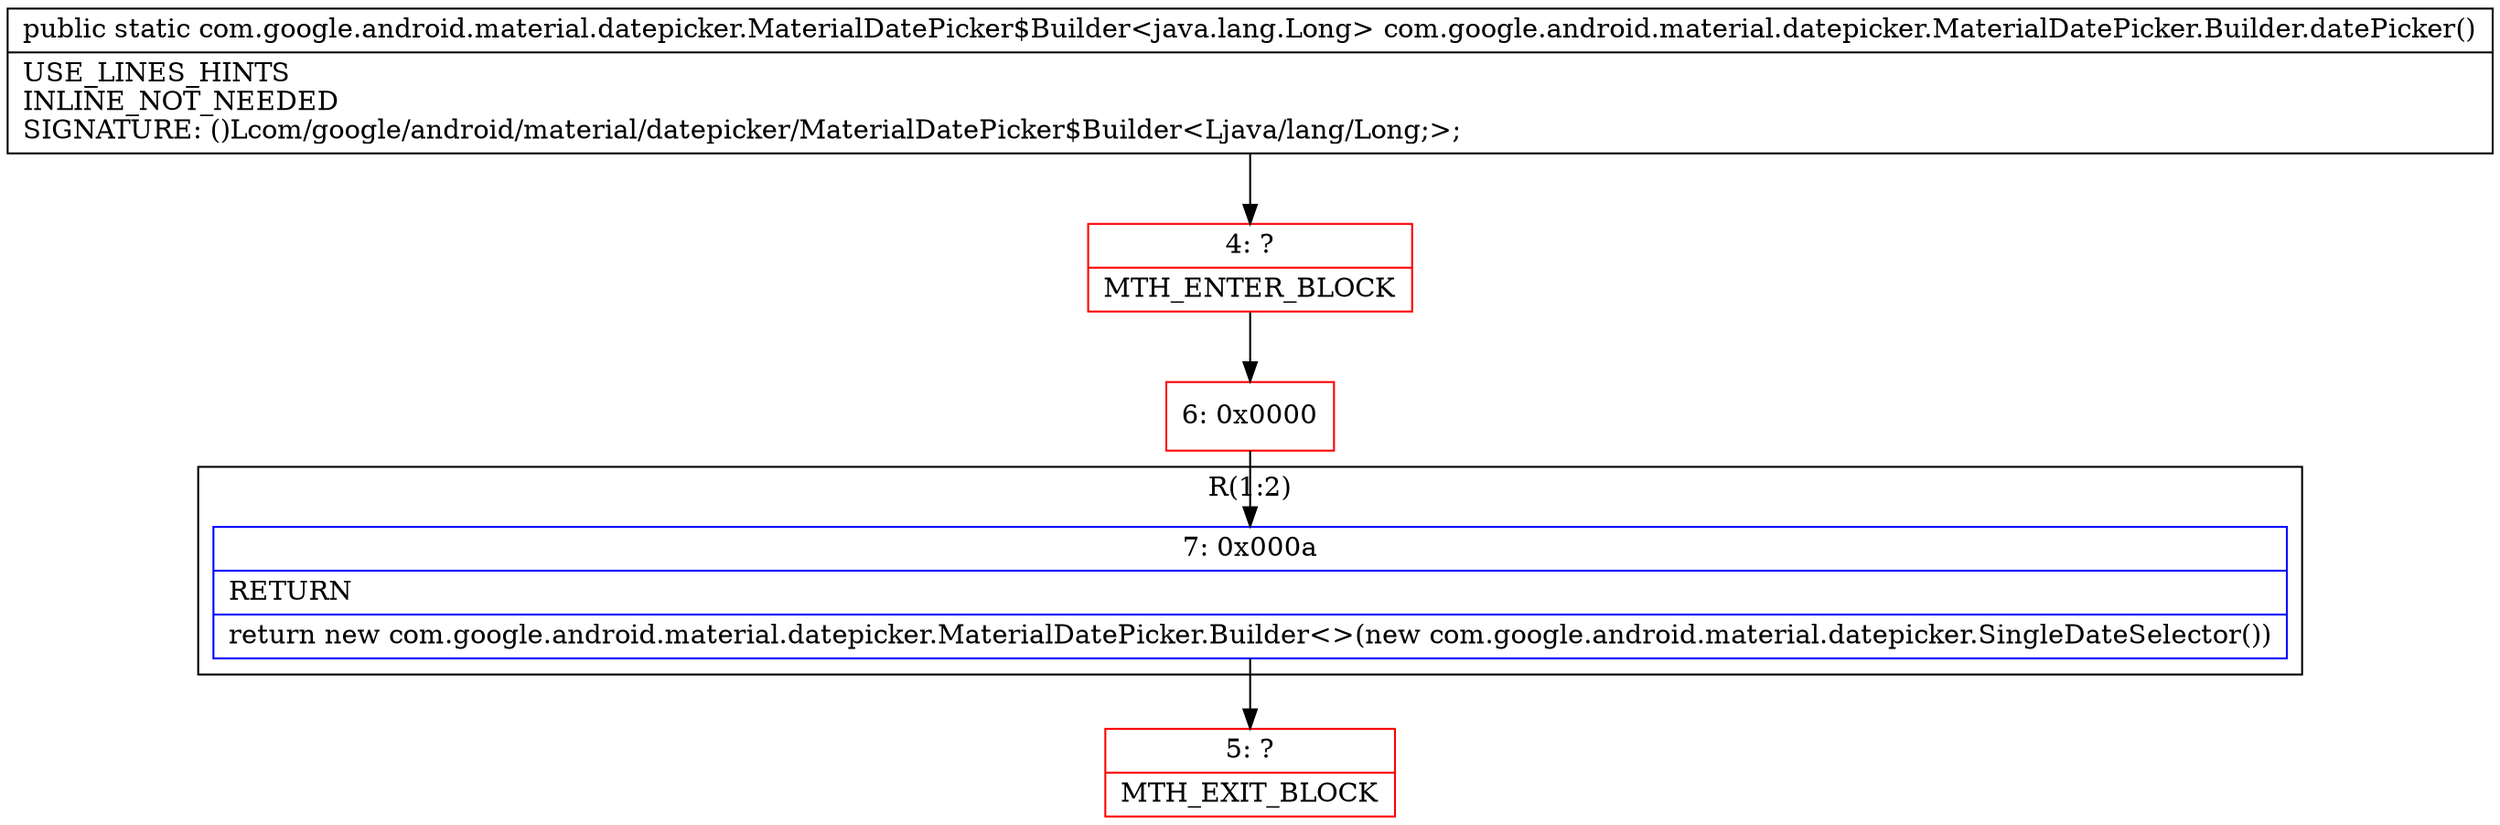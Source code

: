 digraph "CFG forcom.google.android.material.datepicker.MaterialDatePicker.Builder.datePicker()Lcom\/google\/android\/material\/datepicker\/MaterialDatePicker$Builder;" {
subgraph cluster_Region_738438832 {
label = "R(1:2)";
node [shape=record,color=blue];
Node_7 [shape=record,label="{7\:\ 0x000a|RETURN\l|return new com.google.android.material.datepicker.MaterialDatePicker.Builder\<\>(new com.google.android.material.datepicker.SingleDateSelector())\l}"];
}
Node_4 [shape=record,color=red,label="{4\:\ ?|MTH_ENTER_BLOCK\l}"];
Node_6 [shape=record,color=red,label="{6\:\ 0x0000}"];
Node_5 [shape=record,color=red,label="{5\:\ ?|MTH_EXIT_BLOCK\l}"];
MethodNode[shape=record,label="{public static com.google.android.material.datepicker.MaterialDatePicker$Builder\<java.lang.Long\> com.google.android.material.datepicker.MaterialDatePicker.Builder.datePicker()  | USE_LINES_HINTS\lINLINE_NOT_NEEDED\lSIGNATURE: ()Lcom\/google\/android\/material\/datepicker\/MaterialDatePicker$Builder\<Ljava\/lang\/Long;\>;\l}"];
MethodNode -> Node_4;Node_7 -> Node_5;
Node_4 -> Node_6;
Node_6 -> Node_7;
}

